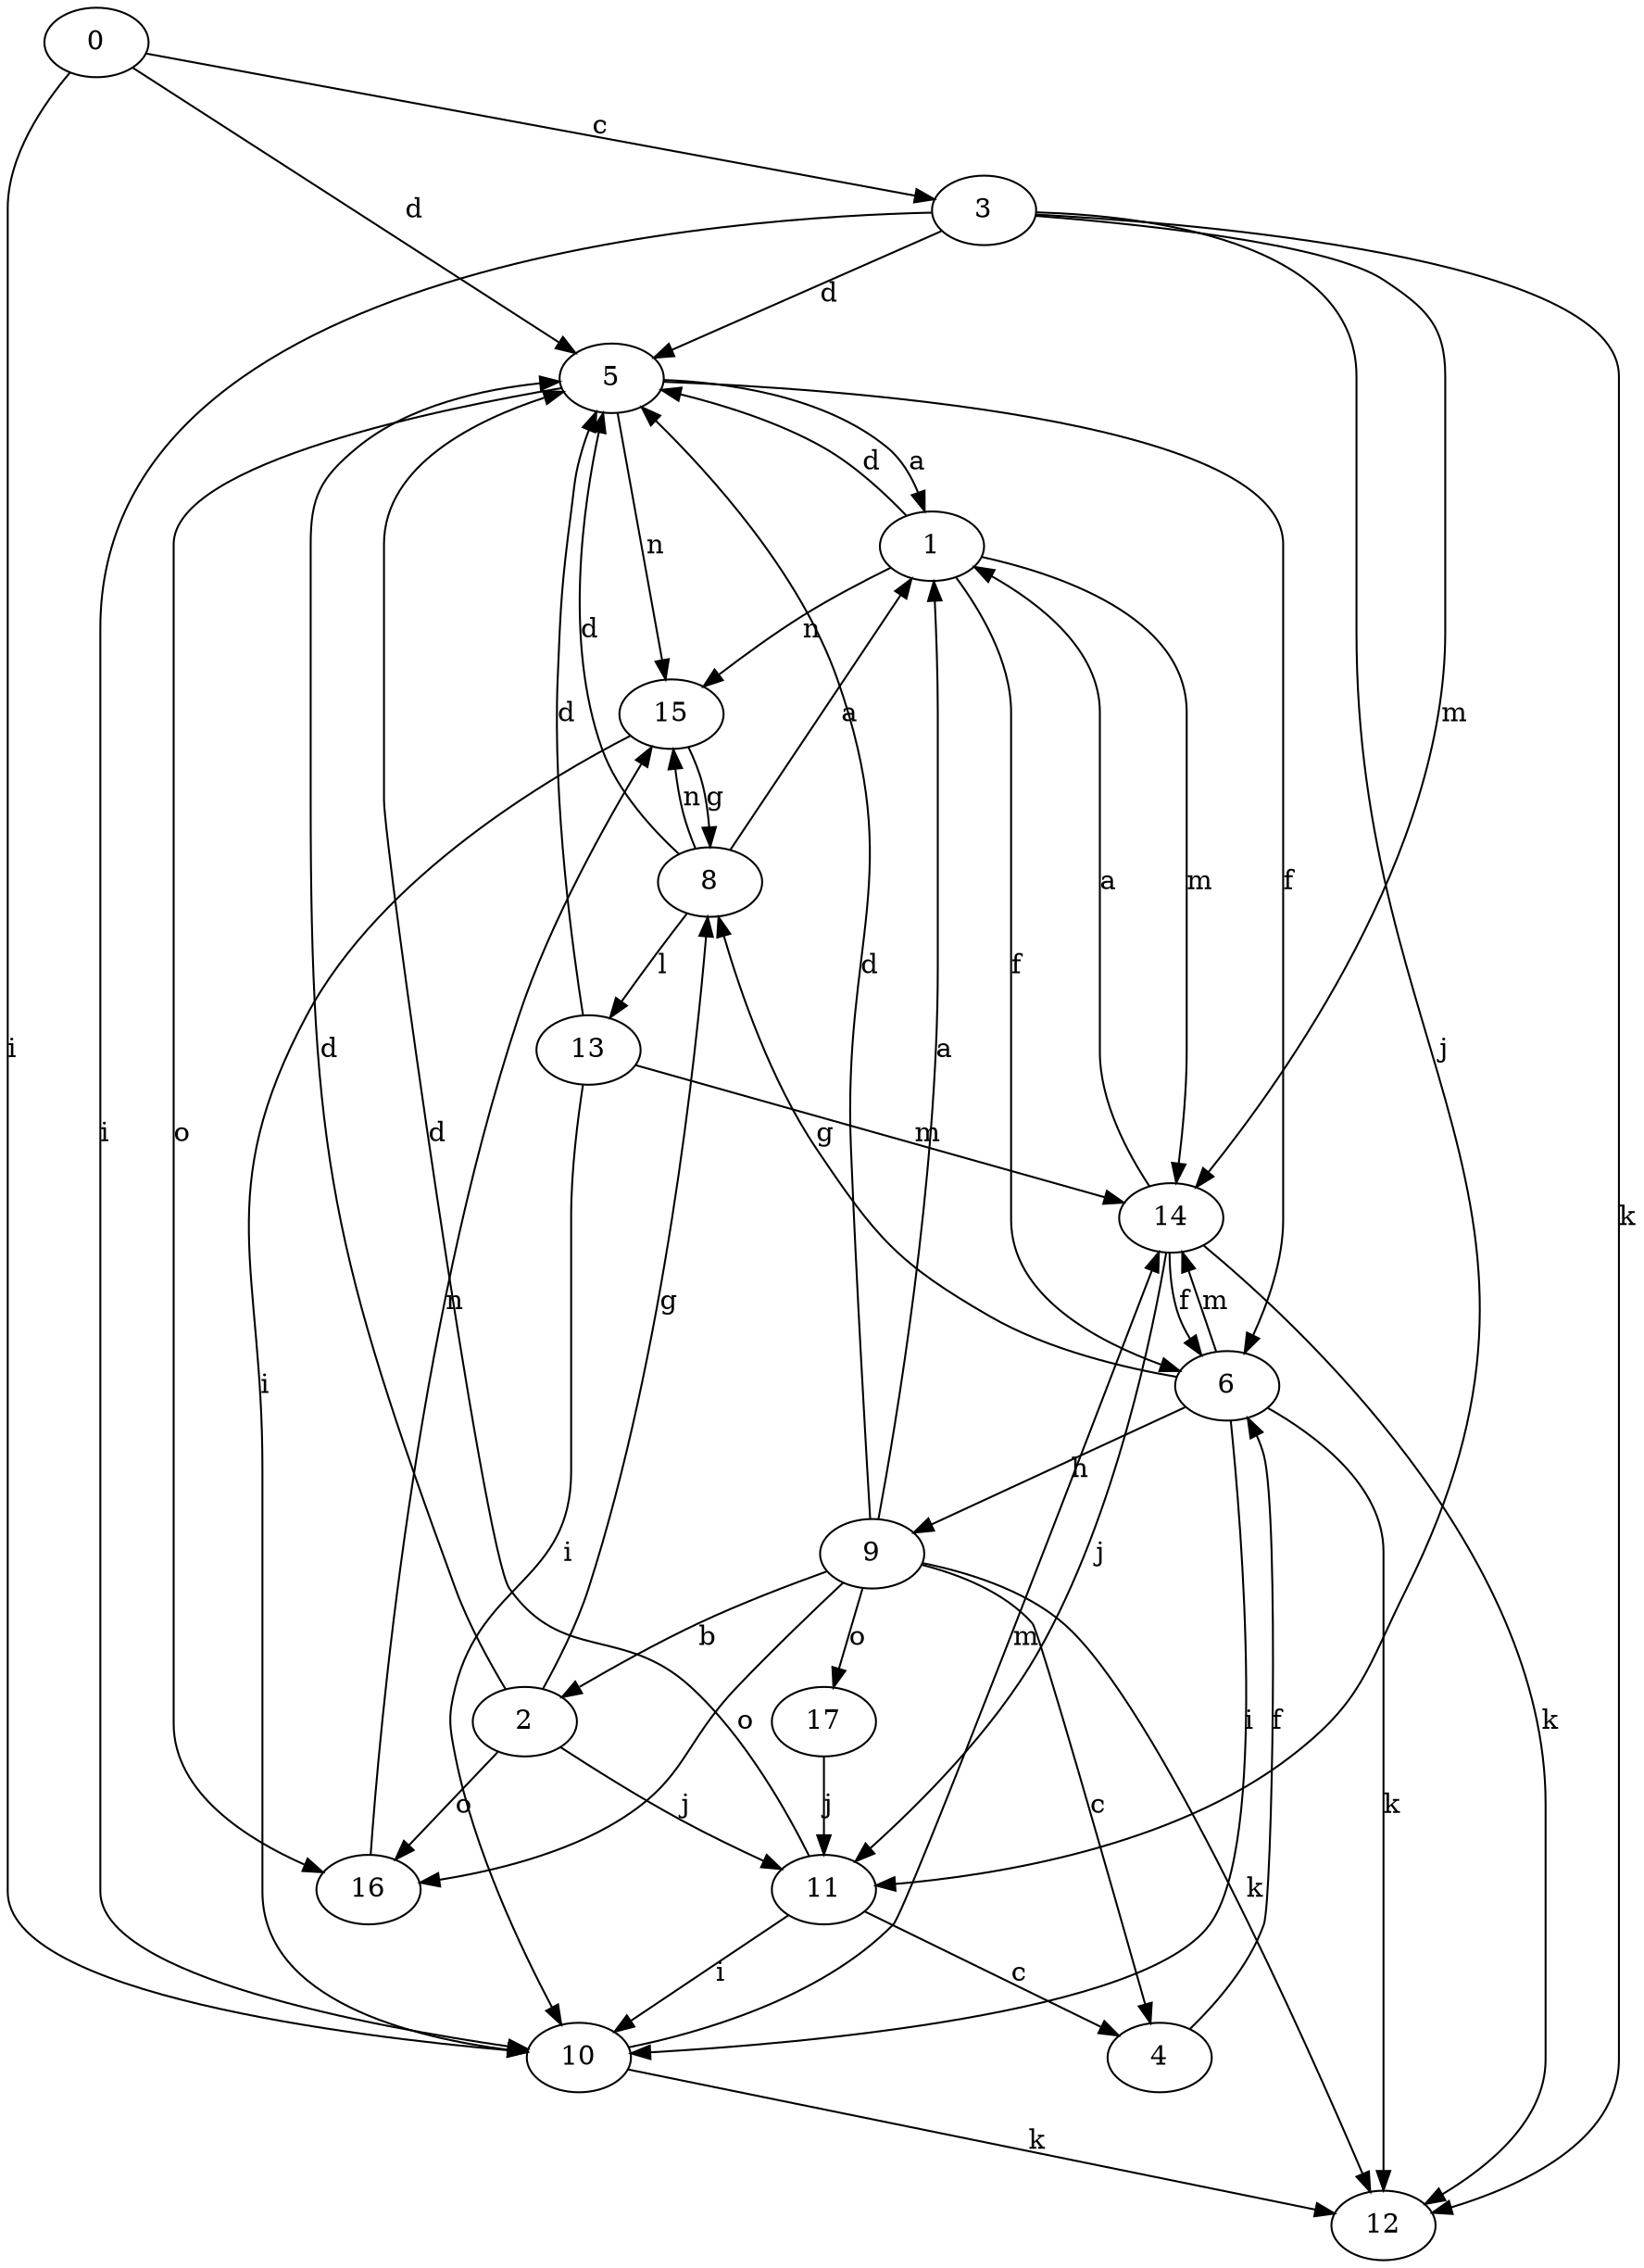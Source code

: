 strict digraph  {
0;
1;
2;
3;
4;
5;
6;
8;
9;
10;
11;
12;
13;
14;
15;
16;
17;
0 -> 3  [label=c];
0 -> 5  [label=d];
0 -> 10  [label=i];
1 -> 5  [label=d];
1 -> 6  [label=f];
1 -> 14  [label=m];
1 -> 15  [label=n];
2 -> 5  [label=d];
2 -> 8  [label=g];
2 -> 11  [label=j];
2 -> 16  [label=o];
3 -> 5  [label=d];
3 -> 10  [label=i];
3 -> 11  [label=j];
3 -> 12  [label=k];
3 -> 14  [label=m];
4 -> 6  [label=f];
5 -> 1  [label=a];
5 -> 6  [label=f];
5 -> 15  [label=n];
5 -> 16  [label=o];
6 -> 8  [label=g];
6 -> 9  [label=h];
6 -> 10  [label=i];
6 -> 12  [label=k];
6 -> 14  [label=m];
8 -> 1  [label=a];
8 -> 5  [label=d];
8 -> 13  [label=l];
8 -> 15  [label=n];
9 -> 1  [label=a];
9 -> 2  [label=b];
9 -> 4  [label=c];
9 -> 5  [label=d];
9 -> 12  [label=k];
9 -> 16  [label=o];
9 -> 17  [label=o];
10 -> 12  [label=k];
10 -> 14  [label=m];
11 -> 4  [label=c];
11 -> 5  [label=d];
11 -> 10  [label=i];
13 -> 5  [label=d];
13 -> 10  [label=i];
13 -> 14  [label=m];
14 -> 1  [label=a];
14 -> 6  [label=f];
14 -> 11  [label=j];
14 -> 12  [label=k];
15 -> 8  [label=g];
15 -> 10  [label=i];
16 -> 15  [label=n];
17 -> 11  [label=j];
}
